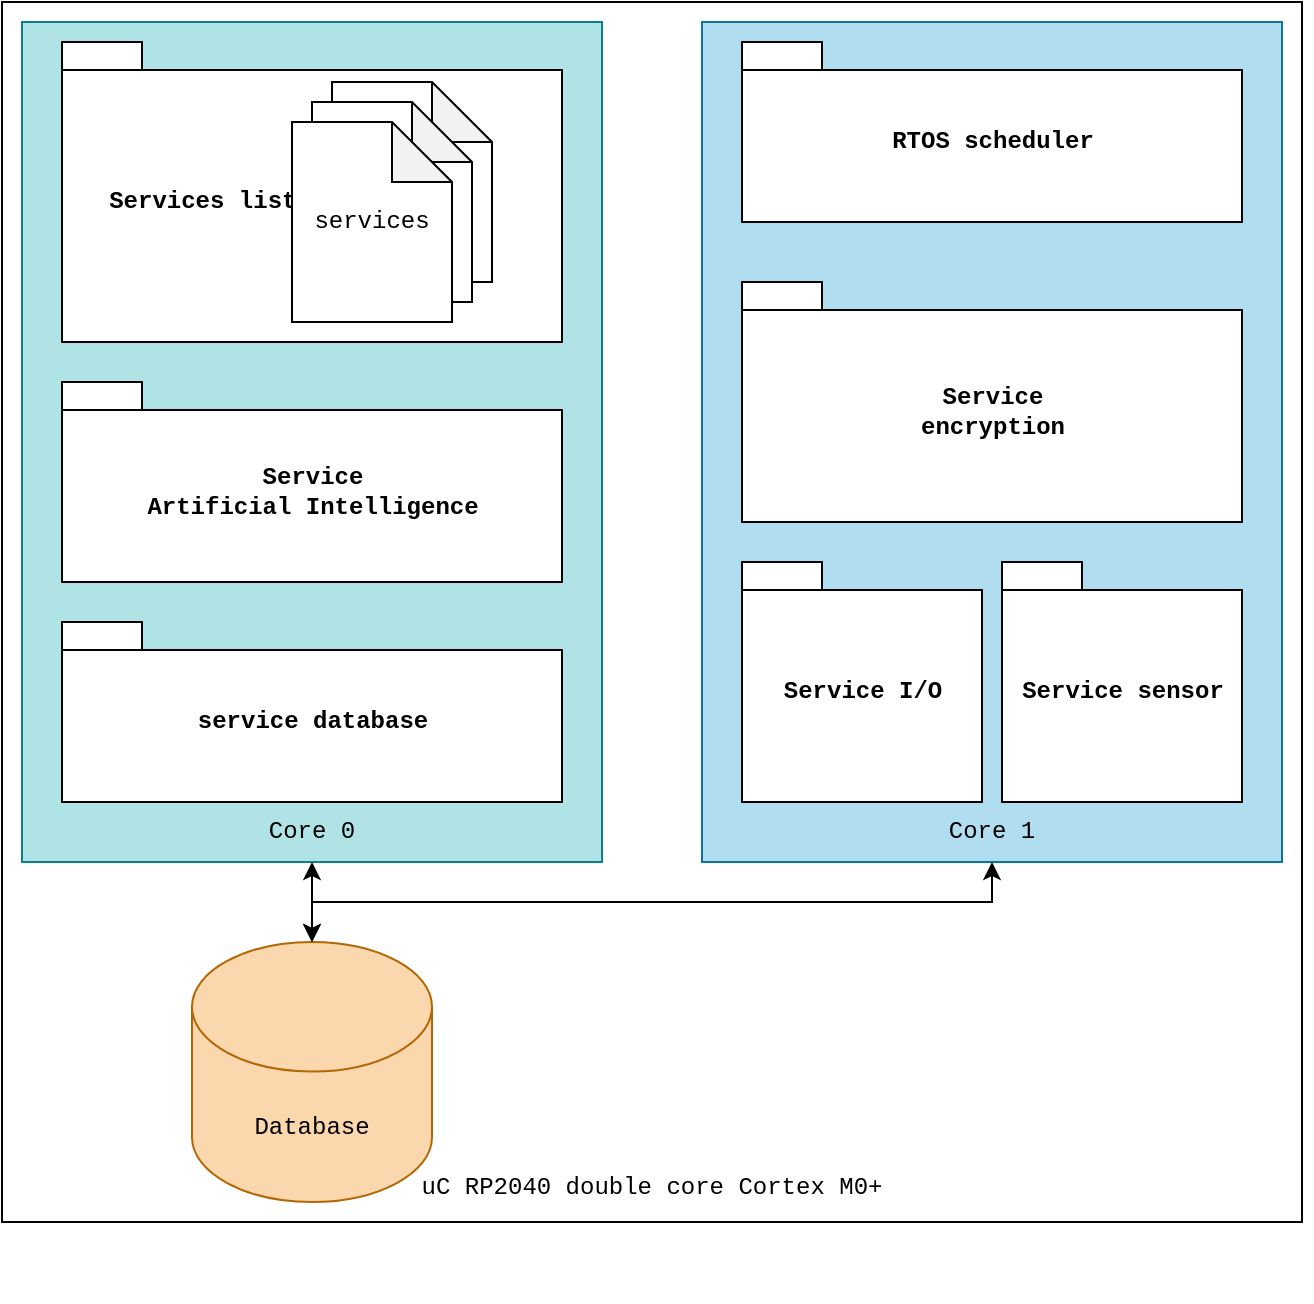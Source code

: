 <mxfile version="19.0.3" type="device"><diagram id="1MYmrCTNHw_WVxdx9uy3" name="Page-1"><mxGraphModel dx="2837" dy="707" grid="1" gridSize="10" guides="1" tooltips="1" connect="1" arrows="1" fold="1" page="1" pageScale="1" pageWidth="850" pageHeight="1100" math="0" shadow="0"><root><mxCell id="0"/><mxCell id="1" parent="0"/><mxCell id="TgmYeV9Fljm5NMQ1nkrp-6" value="&lt;br&gt;&lt;br&gt;&lt;br&gt;&lt;br&gt;&lt;br&gt;&lt;br&gt;&lt;br&gt;&lt;br&gt;&lt;br&gt;&lt;br&gt;&lt;br&gt;&lt;br&gt;&lt;br&gt;&lt;br&gt;&lt;br&gt;&lt;br&gt;&lt;br&gt;&lt;br&gt;&lt;br&gt;&lt;br&gt;&lt;br&gt;&lt;br&gt;&lt;br&gt;&lt;br&gt;&lt;br&gt;&lt;br&gt;&lt;br&gt;&lt;br&gt;&lt;br&gt;&lt;br&gt;&lt;br&gt;&lt;br&gt;&lt;br&gt;&lt;br&gt;&lt;br&gt;&lt;br&gt;&lt;br&gt;&lt;br&gt;&lt;br&gt;&lt;br&gt;uC RP2040 double core Cortex M0+" style="rounded=0;whiteSpace=wrap;html=1;fontFamily=Courier New;" vertex="1" parent="1"><mxGeometry x="-1040" y="110" width="650" height="610" as="geometry"/></mxCell><mxCell id="uDZXHAEqqi5-r4sEWexR-28" value="" style="group;fillColor=#b1ddf0;strokeColor=#10739e;fontFamily=Courier New;" parent="1" vertex="1" connectable="0"><mxGeometry x="-690" y="120" width="290" height="420" as="geometry"/></mxCell><mxCell id="uDZXHAEqqi5-r4sEWexR-4" value="&lt;br&gt;&lt;br&gt;&lt;br&gt;&lt;br&gt;&lt;br&gt;&lt;br&gt;&lt;br&gt;&lt;br&gt;&lt;br&gt;&lt;br&gt;&lt;br&gt;&lt;br&gt;&lt;br&gt;&lt;br&gt;&lt;br&gt;&lt;br&gt;&lt;br&gt;&lt;br&gt;&lt;br&gt;&lt;br&gt;&lt;br&gt;&lt;br&gt;&lt;br&gt;&lt;br&gt;&lt;br&gt;&lt;br&gt;&lt;br&gt;Core 1" style="rounded=0;whiteSpace=wrap;html=1;fillColor=#b1ddf0;strokeColor=#10739e;fontFamily=Courier New;" parent="uDZXHAEqqi5-r4sEWexR-28" vertex="1"><mxGeometry width="290" height="420" as="geometry"/></mxCell><mxCell id="uDZXHAEqqi5-r4sEWexR-8" value="Service I/O" style="shape=folder;fontStyle=1;spacingTop=10;tabWidth=40;tabHeight=14;tabPosition=left;html=1;fontFamily=Courier New;" parent="uDZXHAEqqi5-r4sEWexR-28" vertex="1"><mxGeometry x="20" y="270" width="120" height="120" as="geometry"/></mxCell><mxCell id="uDZXHAEqqi5-r4sEWexR-9" value="Service sensor" style="shape=folder;fontStyle=1;spacingTop=10;tabWidth=40;tabHeight=14;tabPosition=left;html=1;fontFamily=Courier New;" parent="uDZXHAEqqi5-r4sEWexR-28" vertex="1"><mxGeometry x="150" y="270" width="120" height="120" as="geometry"/></mxCell><mxCell id="uDZXHAEqqi5-r4sEWexR-10" value="Service &lt;br&gt;encryption" style="shape=folder;fontStyle=1;spacingTop=10;tabWidth=40;tabHeight=14;tabPosition=left;html=1;fontFamily=Courier New;" parent="uDZXHAEqqi5-r4sEWexR-28" vertex="1"><mxGeometry x="20" y="130" width="250" height="120" as="geometry"/></mxCell><mxCell id="TgmYeV9Fljm5NMQ1nkrp-1" value="RTOS scheduler" style="shape=folder;fontStyle=1;spacingTop=10;tabWidth=40;tabHeight=14;tabPosition=left;html=1;fontFamily=Courier New;" vertex="1" parent="uDZXHAEqqi5-r4sEWexR-28"><mxGeometry x="20" y="10" width="250" height="90" as="geometry"/></mxCell><mxCell id="uDZXHAEqqi5-r4sEWexR-30" value="" style="group;fontFamily=Courier New;" parent="1" vertex="1" connectable="0"><mxGeometry x="-1030" y="120" width="645" height="640" as="geometry"/></mxCell><mxCell id="uDZXHAEqqi5-r4sEWexR-2" value="&lt;br&gt;&lt;br&gt;&lt;br&gt;&lt;br&gt;&lt;br&gt;&lt;br&gt;&lt;br&gt;&lt;br&gt;&lt;br&gt;&lt;br&gt;&lt;br&gt;&lt;br&gt;&lt;br&gt;&lt;br&gt;&lt;br&gt;&lt;br&gt;&lt;br&gt;&lt;br&gt;&lt;br&gt;&lt;br&gt;&lt;br&gt;&lt;br&gt;&lt;br&gt;&lt;br&gt;&lt;br&gt;&lt;br&gt;&lt;br&gt;Core 0" style="rounded=0;whiteSpace=wrap;html=1;fillColor=#b0e3e6;strokeColor=#0e8088;fontFamily=Courier New;" parent="uDZXHAEqqi5-r4sEWexR-30" vertex="1"><mxGeometry width="290" height="420" as="geometry"/></mxCell><mxCell id="uDZXHAEqqi5-r4sEWexR-18" value="&amp;nbsp; &amp;nbsp;Services list&amp;nbsp; &amp;nbsp; &amp;nbsp; &amp;nbsp; &amp;nbsp; &amp;nbsp; &amp;nbsp; &amp;nbsp; &amp;nbsp; &amp;nbsp; &amp;nbsp; &amp;nbsp; &amp;nbsp; &amp;nbsp; &amp;nbsp; &amp;nbsp; &amp;nbsp;" style="shape=folder;fontStyle=1;spacingTop=10;tabWidth=40;tabHeight=14;tabPosition=left;html=1;align=left;fontFamily=Courier New;" parent="uDZXHAEqqi5-r4sEWexR-30" vertex="1"><mxGeometry x="20" y="10" width="250" height="150" as="geometry"/></mxCell><mxCell id="uDZXHAEqqi5-r4sEWexR-6" value="Service &lt;br&gt;Artificial Intelligence" style="shape=folder;fontStyle=1;spacingTop=10;tabWidth=40;tabHeight=14;tabPosition=left;html=1;fontFamily=Courier New;" parent="uDZXHAEqqi5-r4sEWexR-30" vertex="1"><mxGeometry x="20" y="180" width="250" height="100" as="geometry"/></mxCell><mxCell id="uDZXHAEqqi5-r4sEWexR-19" value="&#10;&#10;&#10;&#10;&#10;&#10;&#10;" style="group;fontFamily=Courier New;" parent="uDZXHAEqqi5-r4sEWexR-30" vertex="1" connectable="0"><mxGeometry x="45" y="10" width="600" height="630" as="geometry"/></mxCell><mxCell id="uDZXHAEqqi5-r4sEWexR-27" value="" style="group;fontFamily=Courier New;" parent="uDZXHAEqqi5-r4sEWexR-19" vertex="1" connectable="0"><mxGeometry width="230" height="230.0" as="geometry"/></mxCell><mxCell id="uDZXHAEqqi5-r4sEWexR-22" value="" style="shape=note;whiteSpace=wrap;html=1;backgroundOutline=1;darkOpacity=0.05;fontFamily=Courier New;" parent="uDZXHAEqqi5-r4sEWexR-27" vertex="1"><mxGeometry x="110" y="20" width="80" height="100" as="geometry"/></mxCell><mxCell id="uDZXHAEqqi5-r4sEWexR-23" value="" style="shape=note;whiteSpace=wrap;html=1;backgroundOutline=1;darkOpacity=0.05;fontFamily=Courier New;" parent="uDZXHAEqqi5-r4sEWexR-27" vertex="1"><mxGeometry x="100" y="30" width="80" height="100" as="geometry"/></mxCell><mxCell id="uDZXHAEqqi5-r4sEWexR-24" value="services" style="shape=note;whiteSpace=wrap;html=1;backgroundOutline=1;darkOpacity=0.05;fontFamily=Courier New;" parent="uDZXHAEqqi5-r4sEWexR-27" vertex="1"><mxGeometry x="90" y="40" width="80" height="100" as="geometry"/></mxCell><mxCell id="TgmYeV9Fljm5NMQ1nkrp-3" value="service database" style="shape=folder;fontStyle=1;spacingTop=10;tabWidth=40;tabHeight=14;tabPosition=left;html=1;fontFamily=Courier New;" vertex="1" parent="uDZXHAEqqi5-r4sEWexR-30"><mxGeometry x="20" y="300" width="250" height="90" as="geometry"/></mxCell><mxCell id="uDZXHAEqqi5-r4sEWexR-5" value="Database" style="shape=cylinder3;whiteSpace=wrap;html=1;boundedLbl=1;backgroundOutline=1;size=32.381;fillColor=#fad7ac;strokeColor=#b46504;fontFamily=Courier New;" parent="1" vertex="1"><mxGeometry x="-945" y="580" width="120" height="130" as="geometry"/></mxCell><mxCell id="TgmYeV9Fljm5NMQ1nkrp-4" value="" style="endArrow=classic;html=1;rounded=0;exitX=0.5;exitY=1;exitDx=0;exitDy=0;entryX=0.5;entryY=0;entryDx=0;entryDy=0;entryPerimeter=0;edgeStyle=orthogonalEdgeStyle;startArrow=classic;startFill=1;fontFamily=Courier New;" edge="1" parent="1" source="uDZXHAEqqi5-r4sEWexR-2" target="uDZXHAEqqi5-r4sEWexR-5"><mxGeometry width="50" height="50" relative="1" as="geometry"><mxPoint x="-690" y="530" as="sourcePoint"/><mxPoint x="-640" y="480" as="targetPoint"/></mxGeometry></mxCell><mxCell id="TgmYeV9Fljm5NMQ1nkrp-5" value="" style="endArrow=classic;html=1;rounded=0;exitX=0.5;exitY=1;exitDx=0;exitDy=0;entryX=0.5;entryY=0;entryDx=0;entryDy=0;entryPerimeter=0;edgeStyle=orthogonalEdgeStyle;startArrow=classic;startFill=1;fontFamily=Courier New;" edge="1" parent="1" source="uDZXHAEqqi5-r4sEWexR-4" target="uDZXHAEqqi5-r4sEWexR-5"><mxGeometry width="50" height="50" relative="1" as="geometry"><mxPoint x="-875" y="550" as="sourcePoint"/><mxPoint x="-875" y="590" as="targetPoint"/></mxGeometry></mxCell></root></mxGraphModel></diagram></mxfile>
